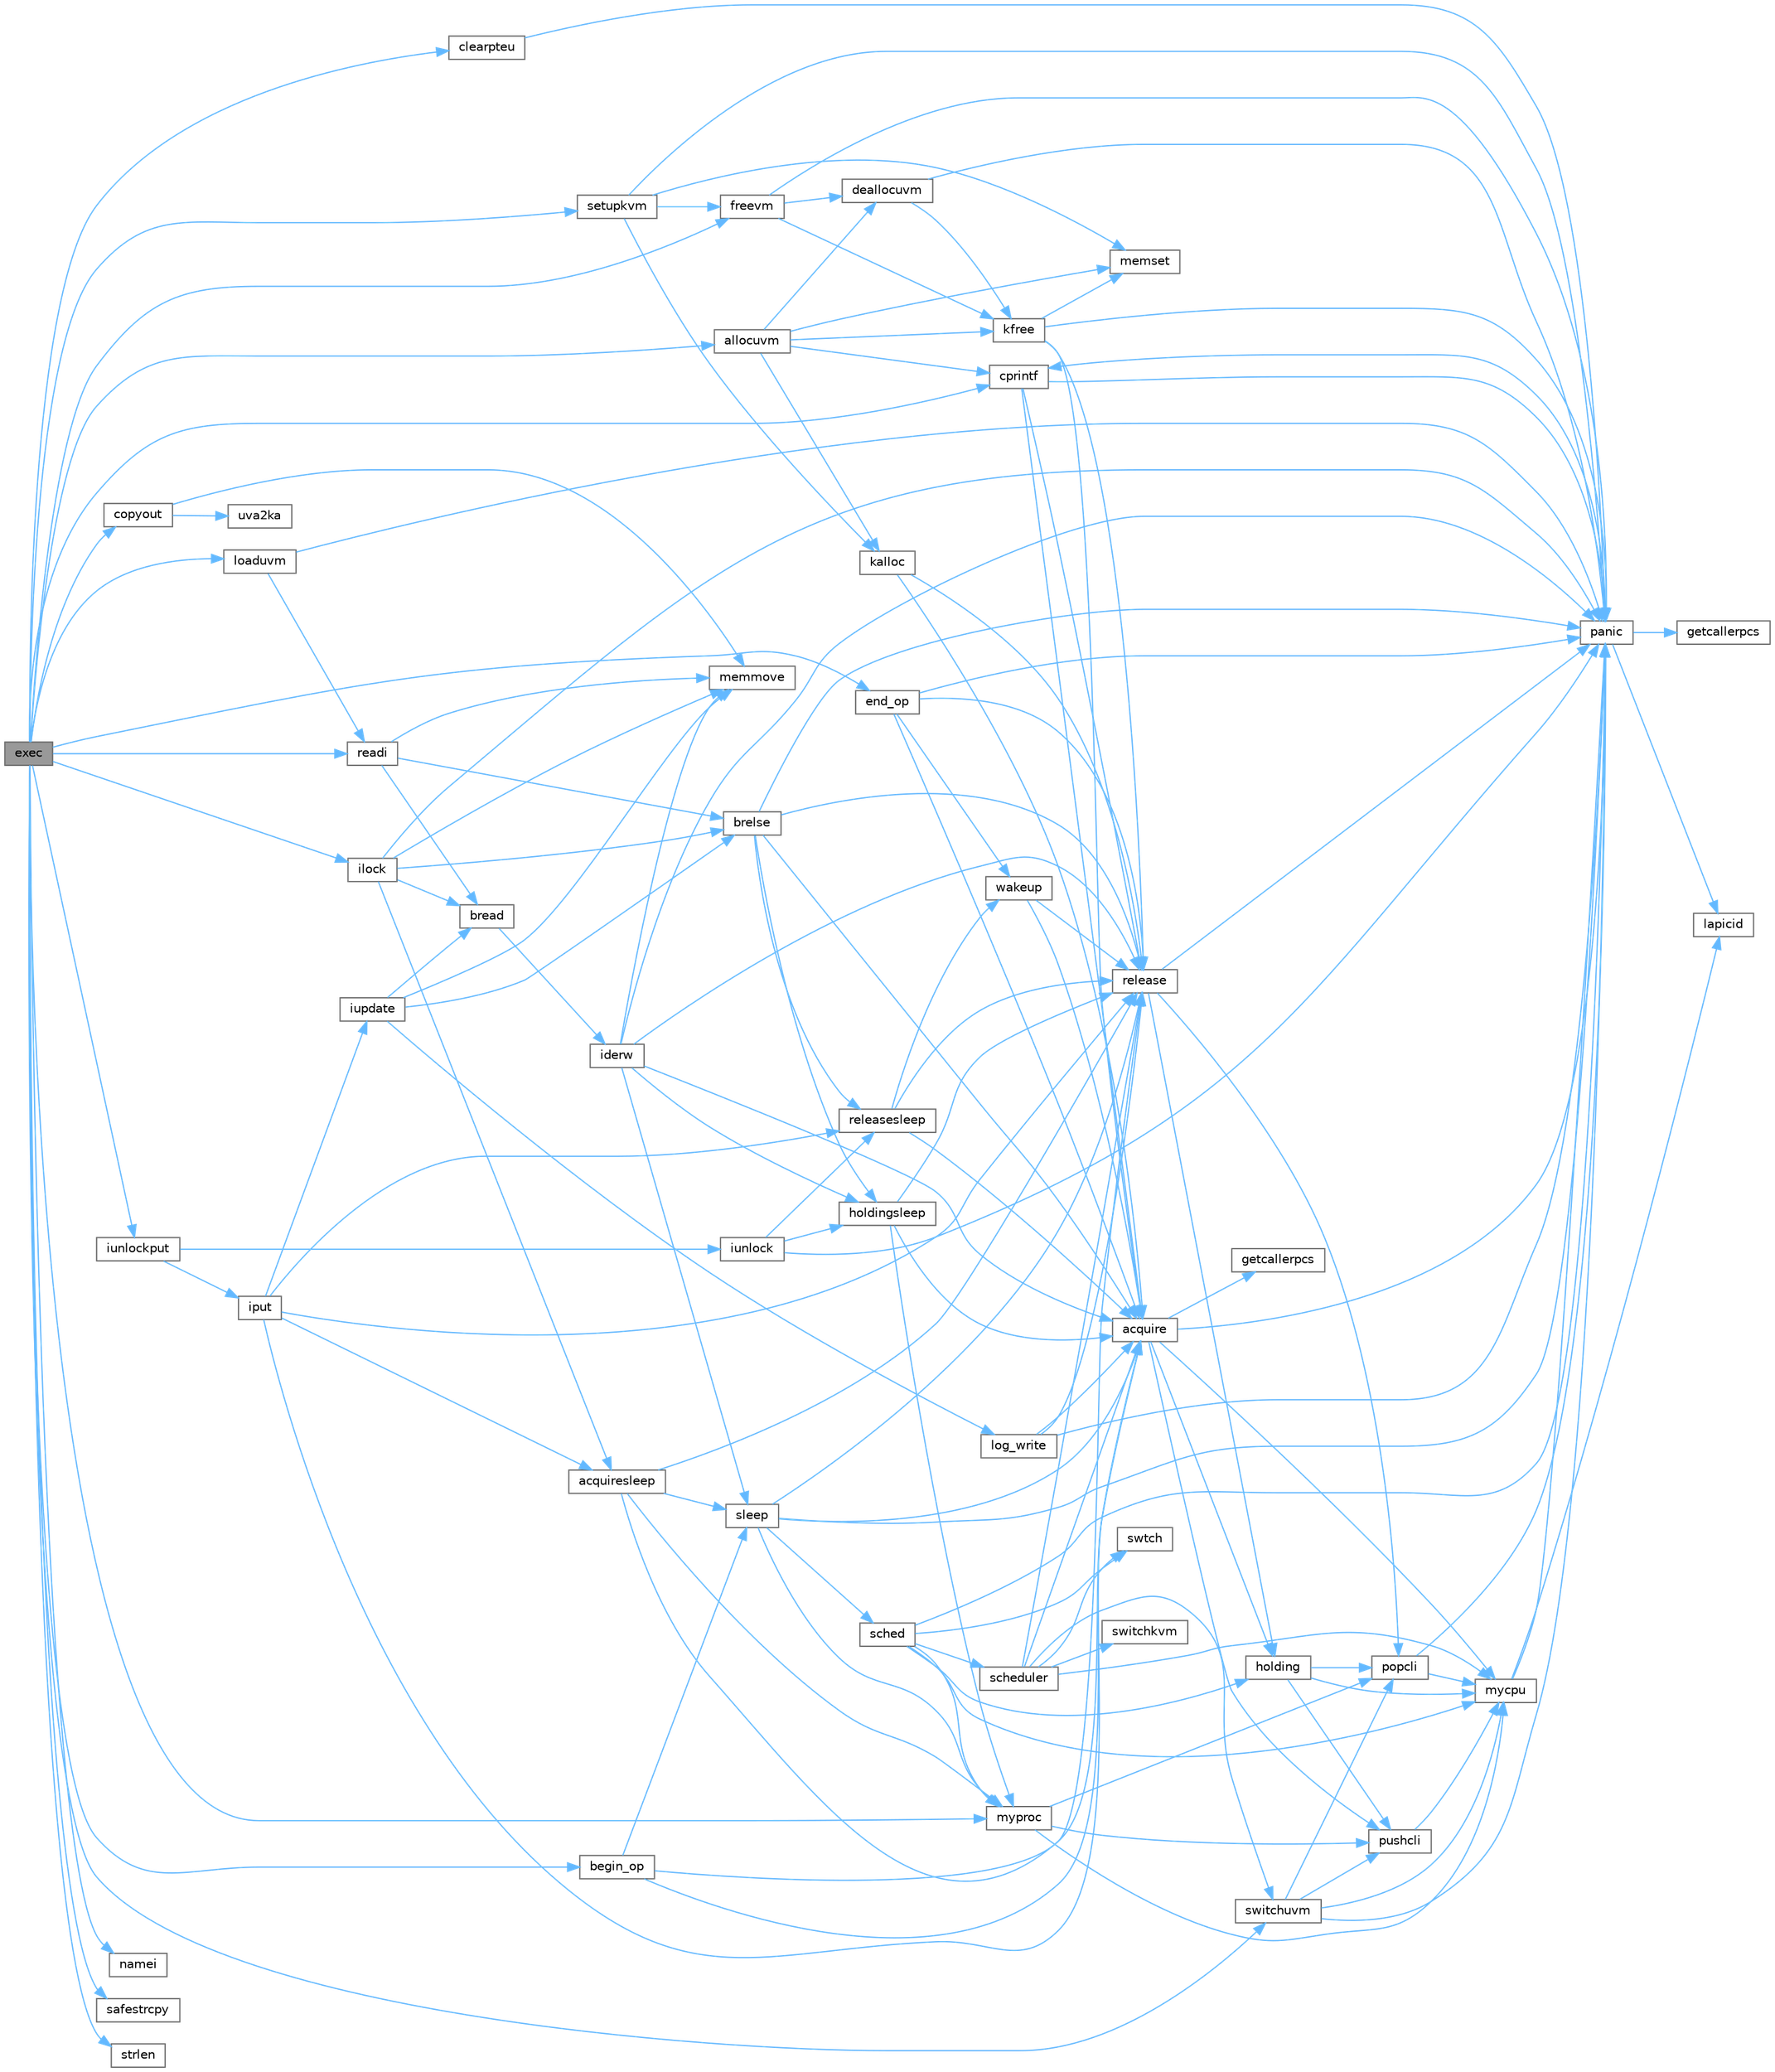 digraph "exec"
{
 // LATEX_PDF_SIZE
  bgcolor="transparent";
  edge [fontname=Helvetica,fontsize=10,labelfontname=Helvetica,labelfontsize=10];
  node [fontname=Helvetica,fontsize=10,shape=box,height=0.2,width=0.4];
  rankdir="LR";
  Node1 [id="Node000001",label="exec",height=0.2,width=0.4,color="gray40", fillcolor="grey60", style="filled", fontcolor="black",tooltip=" "];
  Node1 -> Node2 [id="edge1_Node000001_Node000002",color="steelblue1",style="solid",tooltip=" "];
  Node2 [id="Node000002",label="allocuvm",height=0.2,width=0.4,color="grey40", fillcolor="white", style="filled",URL="$de/de9/vm_8c.html#afea0f0a82a9f9c7aae26f90b5e0836c6",tooltip=" "];
  Node2 -> Node3 [id="edge2_Node000002_Node000003",color="steelblue1",style="solid",tooltip=" "];
  Node3 [id="Node000003",label="cprintf",height=0.2,width=0.4,color="grey40", fillcolor="white", style="filled",URL="$d0/d56/console_8c.html#a90f0742d846503e4ed1804f1df421ec6",tooltip=" "];
  Node3 -> Node4 [id="edge3_Node000003_Node000004",color="steelblue1",style="solid",tooltip=" "];
  Node4 [id="Node000004",label="acquire",height=0.2,width=0.4,color="grey40", fillcolor="white", style="filled",URL="$d3/d2d/spinlock_8c.html#aed377f16a085b00de3a4b32392adbdfb",tooltip=" "];
  Node4 -> Node5 [id="edge4_Node000004_Node000005",color="steelblue1",style="solid",tooltip=" "];
  Node5 [id="Node000005",label="getcallerpcs",height=0.2,width=0.4,color="grey40", fillcolor="white", style="filled",URL="$d3/d2d/spinlock_8c.html#a6ac35304ea80f01086b47edcc2328010",tooltip=" "];
  Node4 -> Node6 [id="edge5_Node000004_Node000006",color="steelblue1",style="solid",tooltip=" "];
  Node6 [id="Node000006",label="holding",height=0.2,width=0.4,color="grey40", fillcolor="white", style="filled",URL="$d3/d2d/spinlock_8c.html#aea48df3e5cfb903179ad3dc78ab502d9",tooltip=" "];
  Node6 -> Node7 [id="edge6_Node000006_Node000007",color="steelblue1",style="solid",tooltip=" "];
  Node7 [id="Node000007",label="mycpu",height=0.2,width=0.4,color="grey40", fillcolor="white", style="filled",URL="$d3/dda/proc_8c.html#ad427959ad025dabd8cd393b27ec39160",tooltip=" "];
  Node7 -> Node8 [id="edge7_Node000007_Node000008",color="steelblue1",style="solid",tooltip=" "];
  Node8 [id="Node000008",label="lapicid",height=0.2,width=0.4,color="grey40", fillcolor="white", style="filled",URL="$dc/df6/lapic_8c.html#a627f7996b64f99d885244a5102c85164",tooltip=" "];
  Node7 -> Node9 [id="edge8_Node000007_Node000009",color="steelblue1",style="solid",tooltip=" "];
  Node9 [id="Node000009",label="panic",height=0.2,width=0.4,color="grey40", fillcolor="white", style="filled",URL="$d0/d56/console_8c.html#a95c0aca5d6d7487933984f08b189917a",tooltip=" "];
  Node9 -> Node3 [id="edge9_Node000009_Node000003",color="steelblue1",style="solid",tooltip=" "];
  Node9 -> Node10 [id="edge10_Node000009_Node000010",color="steelblue1",style="solid",tooltip=" "];
  Node10 [id="Node000010",label="getcallerpcs",height=0.2,width=0.4,color="grey40", fillcolor="white", style="filled",URL="$d5/d64/defs_8h.html#a4105de9e2969515d6c6c795c4386f69f",tooltip=" "];
  Node9 -> Node8 [id="edge11_Node000009_Node000008",color="steelblue1",style="solid",tooltip=" "];
  Node6 -> Node11 [id="edge12_Node000006_Node000011",color="steelblue1",style="solid",tooltip=" "];
  Node11 [id="Node000011",label="popcli",height=0.2,width=0.4,color="grey40", fillcolor="white", style="filled",URL="$d3/d2d/spinlock_8c.html#ae3424f669269fef400ce29c3aeb43fdb",tooltip=" "];
  Node11 -> Node7 [id="edge13_Node000011_Node000007",color="steelblue1",style="solid",tooltip=" "];
  Node11 -> Node9 [id="edge14_Node000011_Node000009",color="steelblue1",style="solid",tooltip=" "];
  Node6 -> Node12 [id="edge15_Node000006_Node000012",color="steelblue1",style="solid",tooltip=" "];
  Node12 [id="Node000012",label="pushcli",height=0.2,width=0.4,color="grey40", fillcolor="white", style="filled",URL="$d3/d2d/spinlock_8c.html#a206b749d1b7768dadce61cbcde7e0f1c",tooltip=" "];
  Node12 -> Node7 [id="edge16_Node000012_Node000007",color="steelblue1",style="solid",tooltip=" "];
  Node4 -> Node7 [id="edge17_Node000004_Node000007",color="steelblue1",style="solid",tooltip=" "];
  Node4 -> Node9 [id="edge18_Node000004_Node000009",color="steelblue1",style="solid",tooltip=" "];
  Node4 -> Node12 [id="edge19_Node000004_Node000012",color="steelblue1",style="solid",tooltip=" "];
  Node3 -> Node9 [id="edge20_Node000003_Node000009",color="steelblue1",style="solid",tooltip=" "];
  Node3 -> Node13 [id="edge21_Node000003_Node000013",color="steelblue1",style="solid",tooltip=" "];
  Node13 [id="Node000013",label="release",height=0.2,width=0.4,color="grey40", fillcolor="white", style="filled",URL="$d3/d2d/spinlock_8c.html#a1cee376aa9a00e754bf5481cd5f3d97b",tooltip=" "];
  Node13 -> Node6 [id="edge22_Node000013_Node000006",color="steelblue1",style="solid",tooltip=" "];
  Node13 -> Node9 [id="edge23_Node000013_Node000009",color="steelblue1",style="solid",tooltip=" "];
  Node13 -> Node11 [id="edge24_Node000013_Node000011",color="steelblue1",style="solid",tooltip=" "];
  Node2 -> Node14 [id="edge25_Node000002_Node000014",color="steelblue1",style="solid",tooltip=" "];
  Node14 [id="Node000014",label="deallocuvm",height=0.2,width=0.4,color="grey40", fillcolor="white", style="filled",URL="$de/de9/vm_8c.html#a6d3019ea15a9bfdc5131ae97f3623c49",tooltip=" "];
  Node14 -> Node15 [id="edge26_Node000014_Node000015",color="steelblue1",style="solid",tooltip=" "];
  Node15 [id="Node000015",label="kfree",height=0.2,width=0.4,color="grey40", fillcolor="white", style="filled",URL="$d4/def/kalloc_8c.html#aced59ecf8411235f6dffc065236711a5",tooltip=" "];
  Node15 -> Node4 [id="edge27_Node000015_Node000004",color="steelblue1",style="solid",tooltip=" "];
  Node15 -> Node16 [id="edge28_Node000015_Node000016",color="steelblue1",style="solid",tooltip=" "];
  Node16 [id="Node000016",label="memset",height=0.2,width=0.4,color="grey40", fillcolor="white", style="filled",URL="$db/d8a/ulib_8c.html#aa9cdc2409c15ccd5ee3b2031576f4093",tooltip=" "];
  Node15 -> Node9 [id="edge29_Node000015_Node000009",color="steelblue1",style="solid",tooltip=" "];
  Node15 -> Node13 [id="edge30_Node000015_Node000013",color="steelblue1",style="solid",tooltip=" "];
  Node14 -> Node9 [id="edge31_Node000014_Node000009",color="steelblue1",style="solid",tooltip=" "];
  Node2 -> Node17 [id="edge32_Node000002_Node000017",color="steelblue1",style="solid",tooltip=" "];
  Node17 [id="Node000017",label="kalloc",height=0.2,width=0.4,color="grey40", fillcolor="white", style="filled",URL="$d4/def/kalloc_8c.html#a5e965f6365c721b5b23c12d16d45c3dc",tooltip=" "];
  Node17 -> Node4 [id="edge33_Node000017_Node000004",color="steelblue1",style="solid",tooltip=" "];
  Node17 -> Node13 [id="edge34_Node000017_Node000013",color="steelblue1",style="solid",tooltip=" "];
  Node2 -> Node15 [id="edge35_Node000002_Node000015",color="steelblue1",style="solid",tooltip=" "];
  Node2 -> Node16 [id="edge36_Node000002_Node000016",color="steelblue1",style="solid",tooltip=" "];
  Node1 -> Node18 [id="edge37_Node000001_Node000018",color="steelblue1",style="solid",tooltip=" "];
  Node18 [id="Node000018",label="begin_op",height=0.2,width=0.4,color="grey40", fillcolor="white", style="filled",URL="$d7/df8/log_8c.html#ac96aa31ffc0500e749c62c4d377c21c9",tooltip=" "];
  Node18 -> Node4 [id="edge38_Node000018_Node000004",color="steelblue1",style="solid",tooltip=" "];
  Node18 -> Node13 [id="edge39_Node000018_Node000013",color="steelblue1",style="solid",tooltip=" "];
  Node18 -> Node19 [id="edge40_Node000018_Node000019",color="steelblue1",style="solid",tooltip=" "];
  Node19 [id="Node000019",label="sleep",height=0.2,width=0.4,color="grey40", fillcolor="white", style="filled",URL="$d3/dda/proc_8c.html#ae70cc0370342e46f6db3bec367232457",tooltip=" "];
  Node19 -> Node4 [id="edge41_Node000019_Node000004",color="steelblue1",style="solid",tooltip=" "];
  Node19 -> Node20 [id="edge42_Node000019_Node000020",color="steelblue1",style="solid",tooltip=" "];
  Node20 [id="Node000020",label="myproc",height=0.2,width=0.4,color="grey40", fillcolor="white", style="filled",URL="$d3/dda/proc_8c.html#a41af0935f3989aae450cf8988cd9c3a9",tooltip=" "];
  Node20 -> Node7 [id="edge43_Node000020_Node000007",color="steelblue1",style="solid",tooltip=" "];
  Node20 -> Node11 [id="edge44_Node000020_Node000011",color="steelblue1",style="solid",tooltip=" "];
  Node20 -> Node12 [id="edge45_Node000020_Node000012",color="steelblue1",style="solid",tooltip=" "];
  Node19 -> Node9 [id="edge46_Node000019_Node000009",color="steelblue1",style="solid",tooltip=" "];
  Node19 -> Node13 [id="edge47_Node000019_Node000013",color="steelblue1",style="solid",tooltip=" "];
  Node19 -> Node21 [id="edge48_Node000019_Node000021",color="steelblue1",style="solid",tooltip=" "];
  Node21 [id="Node000021",label="sched",height=0.2,width=0.4,color="grey40", fillcolor="white", style="filled",URL="$d3/dda/proc_8c.html#ad788da91743c333b5bed7c4a0dd12365",tooltip=" "];
  Node21 -> Node6 [id="edge49_Node000021_Node000006",color="steelblue1",style="solid",tooltip=" "];
  Node21 -> Node7 [id="edge50_Node000021_Node000007",color="steelblue1",style="solid",tooltip=" "];
  Node21 -> Node20 [id="edge51_Node000021_Node000020",color="steelblue1",style="solid",tooltip=" "];
  Node21 -> Node9 [id="edge52_Node000021_Node000009",color="steelblue1",style="solid",tooltip=" "];
  Node21 -> Node22 [id="edge53_Node000021_Node000022",color="steelblue1",style="solid",tooltip=" "];
  Node22 [id="Node000022",label="scheduler",height=0.2,width=0.4,color="grey40", fillcolor="white", style="filled",URL="$d3/dda/proc_8c.html#a9fa00b0be5d3c4781048861e2506eb63",tooltip=" "];
  Node22 -> Node4 [id="edge54_Node000022_Node000004",color="steelblue1",style="solid",tooltip=" "];
  Node22 -> Node7 [id="edge55_Node000022_Node000007",color="steelblue1",style="solid",tooltip=" "];
  Node22 -> Node13 [id="edge56_Node000022_Node000013",color="steelblue1",style="solid",tooltip=" "];
  Node22 -> Node23 [id="edge57_Node000022_Node000023",color="steelblue1",style="solid",tooltip=" "];
  Node23 [id="Node000023",label="switchkvm",height=0.2,width=0.4,color="grey40", fillcolor="white", style="filled",URL="$de/de9/vm_8c.html#a02ca0670bc1fe12e38453082631ff360",tooltip=" "];
  Node22 -> Node24 [id="edge58_Node000022_Node000024",color="steelblue1",style="solid",tooltip=" "];
  Node24 [id="Node000024",label="switchuvm",height=0.2,width=0.4,color="grey40", fillcolor="white", style="filled",URL="$de/de9/vm_8c.html#a87c90f0ab2a1b11c2b55f4e483bb8493",tooltip=" "];
  Node24 -> Node7 [id="edge59_Node000024_Node000007",color="steelblue1",style="solid",tooltip=" "];
  Node24 -> Node9 [id="edge60_Node000024_Node000009",color="steelblue1",style="solid",tooltip=" "];
  Node24 -> Node11 [id="edge61_Node000024_Node000011",color="steelblue1",style="solid",tooltip=" "];
  Node24 -> Node12 [id="edge62_Node000024_Node000012",color="steelblue1",style="solid",tooltip=" "];
  Node22 -> Node25 [id="edge63_Node000022_Node000025",color="steelblue1",style="solid",tooltip=" "];
  Node25 [id="Node000025",label="swtch",height=0.2,width=0.4,color="grey40", fillcolor="white", style="filled",URL="$d5/d64/defs_8h.html#a1d9e7047d3dfb57809a2541d8387705e",tooltip=" "];
  Node21 -> Node25 [id="edge64_Node000021_Node000025",color="steelblue1",style="solid",tooltip=" "];
  Node1 -> Node26 [id="edge65_Node000001_Node000026",color="steelblue1",style="solid",tooltip=" "];
  Node26 [id="Node000026",label="clearpteu",height=0.2,width=0.4,color="grey40", fillcolor="white", style="filled",URL="$de/de9/vm_8c.html#a795e27a0cb916cfb41411ebbb9669ddf",tooltip=" "];
  Node26 -> Node9 [id="edge66_Node000026_Node000009",color="steelblue1",style="solid",tooltip=" "];
  Node1 -> Node27 [id="edge67_Node000001_Node000027",color="steelblue1",style="solid",tooltip=" "];
  Node27 [id="Node000027",label="copyout",height=0.2,width=0.4,color="grey40", fillcolor="white", style="filled",URL="$de/de9/vm_8c.html#a532bc3f3e39942c20a471a11cff1a582",tooltip=" "];
  Node27 -> Node28 [id="edge68_Node000027_Node000028",color="steelblue1",style="solid",tooltip=" "];
  Node28 [id="Node000028",label="memmove",height=0.2,width=0.4,color="grey40", fillcolor="white", style="filled",URL="$d1/db0/string_8c.html#a07f97e2ed1ce37955192d52de8f4911f",tooltip=" "];
  Node27 -> Node29 [id="edge69_Node000027_Node000029",color="steelblue1",style="solid",tooltip=" "];
  Node29 [id="Node000029",label="uva2ka",height=0.2,width=0.4,color="grey40", fillcolor="white", style="filled",URL="$de/de9/vm_8c.html#a3436a3bf222c074c4ed4d985f0c1ecef",tooltip=" "];
  Node1 -> Node3 [id="edge70_Node000001_Node000003",color="steelblue1",style="solid",tooltip=" "];
  Node1 -> Node30 [id="edge71_Node000001_Node000030",color="steelblue1",style="solid",tooltip=" "];
  Node30 [id="Node000030",label="end_op",height=0.2,width=0.4,color="grey40", fillcolor="white", style="filled",URL="$d7/df8/log_8c.html#ac0f12be0ca0de555e60b27b06a57a65b",tooltip=" "];
  Node30 -> Node4 [id="edge72_Node000030_Node000004",color="steelblue1",style="solid",tooltip=" "];
  Node30 -> Node9 [id="edge73_Node000030_Node000009",color="steelblue1",style="solid",tooltip=" "];
  Node30 -> Node13 [id="edge74_Node000030_Node000013",color="steelblue1",style="solid",tooltip=" "];
  Node30 -> Node31 [id="edge75_Node000030_Node000031",color="steelblue1",style="solid",tooltip=" "];
  Node31 [id="Node000031",label="wakeup",height=0.2,width=0.4,color="grey40", fillcolor="white", style="filled",URL="$d3/dda/proc_8c.html#a4a34d9f03e436cfa09b88f735f6ee952",tooltip=" "];
  Node31 -> Node4 [id="edge76_Node000031_Node000004",color="steelblue1",style="solid",tooltip=" "];
  Node31 -> Node13 [id="edge77_Node000031_Node000013",color="steelblue1",style="solid",tooltip=" "];
  Node1 -> Node32 [id="edge78_Node000001_Node000032",color="steelblue1",style="solid",tooltip=" "];
  Node32 [id="Node000032",label="freevm",height=0.2,width=0.4,color="grey40", fillcolor="white", style="filled",URL="$de/de9/vm_8c.html#aa883924e2f068c520b695cdc168e1603",tooltip=" "];
  Node32 -> Node14 [id="edge79_Node000032_Node000014",color="steelblue1",style="solid",tooltip=" "];
  Node32 -> Node15 [id="edge80_Node000032_Node000015",color="steelblue1",style="solid",tooltip=" "];
  Node32 -> Node9 [id="edge81_Node000032_Node000009",color="steelblue1",style="solid",tooltip=" "];
  Node1 -> Node33 [id="edge82_Node000001_Node000033",color="steelblue1",style="solid",tooltip=" "];
  Node33 [id="Node000033",label="ilock",height=0.2,width=0.4,color="grey40", fillcolor="white", style="filled",URL="$d2/d5a/fs_8c.html#aed28187406d84a3aa71f10c6235a03ec",tooltip=" "];
  Node33 -> Node34 [id="edge83_Node000033_Node000034",color="steelblue1",style="solid",tooltip=" "];
  Node34 [id="Node000034",label="acquiresleep",height=0.2,width=0.4,color="grey40", fillcolor="white", style="filled",URL="$d8/dd1/sleeplock_8c.html#aaad2d7a86d4859982dd9a132f5128ff2",tooltip=" "];
  Node34 -> Node4 [id="edge84_Node000034_Node000004",color="steelblue1",style="solid",tooltip=" "];
  Node34 -> Node20 [id="edge85_Node000034_Node000020",color="steelblue1",style="solid",tooltip=" "];
  Node34 -> Node13 [id="edge86_Node000034_Node000013",color="steelblue1",style="solid",tooltip=" "];
  Node34 -> Node19 [id="edge87_Node000034_Node000019",color="steelblue1",style="solid",tooltip=" "];
  Node33 -> Node35 [id="edge88_Node000033_Node000035",color="steelblue1",style="solid",tooltip=" "];
  Node35 [id="Node000035",label="bread",height=0.2,width=0.4,color="grey40", fillcolor="white", style="filled",URL="$dc/de6/bio_8c.html#a30b8d2ef2300ed8e3d879a428fe39898",tooltip=" "];
  Node35 -> Node36 [id="edge89_Node000035_Node000036",color="steelblue1",style="solid",tooltip=" "];
  Node36 [id="Node000036",label="iderw",height=0.2,width=0.4,color="grey40", fillcolor="white", style="filled",URL="$da/d9b/memide_8c.html#a7f36b008f02088c86f76e98e05b55af5",tooltip=" "];
  Node36 -> Node4 [id="edge90_Node000036_Node000004",color="steelblue1",style="solid",tooltip=" "];
  Node36 -> Node37 [id="edge91_Node000036_Node000037",color="steelblue1",style="solid",tooltip=" "];
  Node37 [id="Node000037",label="holdingsleep",height=0.2,width=0.4,color="grey40", fillcolor="white", style="filled",URL="$d8/dd1/sleeplock_8c.html#a6fdbe54cbecd8fc67d74793b27adcf05",tooltip=" "];
  Node37 -> Node4 [id="edge92_Node000037_Node000004",color="steelblue1",style="solid",tooltip=" "];
  Node37 -> Node20 [id="edge93_Node000037_Node000020",color="steelblue1",style="solid",tooltip=" "];
  Node37 -> Node13 [id="edge94_Node000037_Node000013",color="steelblue1",style="solid",tooltip=" "];
  Node36 -> Node28 [id="edge95_Node000036_Node000028",color="steelblue1",style="solid",tooltip=" "];
  Node36 -> Node9 [id="edge96_Node000036_Node000009",color="steelblue1",style="solid",tooltip=" "];
  Node36 -> Node13 [id="edge97_Node000036_Node000013",color="steelblue1",style="solid",tooltip=" "];
  Node36 -> Node19 [id="edge98_Node000036_Node000019",color="steelblue1",style="solid",tooltip=" "];
  Node33 -> Node38 [id="edge99_Node000033_Node000038",color="steelblue1",style="solid",tooltip=" "];
  Node38 [id="Node000038",label="brelse",height=0.2,width=0.4,color="grey40", fillcolor="white", style="filled",URL="$dc/de6/bio_8c.html#ab5335aeb503731104314321a78a6d727",tooltip=" "];
  Node38 -> Node4 [id="edge100_Node000038_Node000004",color="steelblue1",style="solid",tooltip=" "];
  Node38 -> Node37 [id="edge101_Node000038_Node000037",color="steelblue1",style="solid",tooltip=" "];
  Node38 -> Node9 [id="edge102_Node000038_Node000009",color="steelblue1",style="solid",tooltip=" "];
  Node38 -> Node13 [id="edge103_Node000038_Node000013",color="steelblue1",style="solid",tooltip=" "];
  Node38 -> Node39 [id="edge104_Node000038_Node000039",color="steelblue1",style="solid",tooltip=" "];
  Node39 [id="Node000039",label="releasesleep",height=0.2,width=0.4,color="grey40", fillcolor="white", style="filled",URL="$d8/dd1/sleeplock_8c.html#aa997067c2c9bfef15af6fa0a10c20f4a",tooltip=" "];
  Node39 -> Node4 [id="edge105_Node000039_Node000004",color="steelblue1",style="solid",tooltip=" "];
  Node39 -> Node13 [id="edge106_Node000039_Node000013",color="steelblue1",style="solid",tooltip=" "];
  Node39 -> Node31 [id="edge107_Node000039_Node000031",color="steelblue1",style="solid",tooltip=" "];
  Node33 -> Node28 [id="edge108_Node000033_Node000028",color="steelblue1",style="solid",tooltip=" "];
  Node33 -> Node9 [id="edge109_Node000033_Node000009",color="steelblue1",style="solid",tooltip=" "];
  Node1 -> Node40 [id="edge110_Node000001_Node000040",color="steelblue1",style="solid",tooltip=" "];
  Node40 [id="Node000040",label="iunlockput",height=0.2,width=0.4,color="grey40", fillcolor="white", style="filled",URL="$d2/d5a/fs_8c.html#a207b3008bae35596c55ec7c4fc6875eb",tooltip=" "];
  Node40 -> Node41 [id="edge111_Node000040_Node000041",color="steelblue1",style="solid",tooltip=" "];
  Node41 [id="Node000041",label="iput",height=0.2,width=0.4,color="grey40", fillcolor="white", style="filled",URL="$d2/d5a/fs_8c.html#ab3c447f135c68e4c3c1f8d5866f6e77b",tooltip=" "];
  Node41 -> Node4 [id="edge112_Node000041_Node000004",color="steelblue1",style="solid",tooltip=" "];
  Node41 -> Node34 [id="edge113_Node000041_Node000034",color="steelblue1",style="solid",tooltip=" "];
  Node41 -> Node42 [id="edge114_Node000041_Node000042",color="steelblue1",style="solid",tooltip=" "];
  Node42 [id="Node000042",label="iupdate",height=0.2,width=0.4,color="grey40", fillcolor="white", style="filled",URL="$d2/d5a/fs_8c.html#a7220afa8e5f4bea540eb95879ea7df6e",tooltip=" "];
  Node42 -> Node35 [id="edge115_Node000042_Node000035",color="steelblue1",style="solid",tooltip=" "];
  Node42 -> Node38 [id="edge116_Node000042_Node000038",color="steelblue1",style="solid",tooltip=" "];
  Node42 -> Node43 [id="edge117_Node000042_Node000043",color="steelblue1",style="solid",tooltip=" "];
  Node43 [id="Node000043",label="log_write",height=0.2,width=0.4,color="grey40", fillcolor="white", style="filled",URL="$d7/df8/log_8c.html#a7eacb0fbebe5ce4c7d3ddea15908b13d",tooltip=" "];
  Node43 -> Node4 [id="edge118_Node000043_Node000004",color="steelblue1",style="solid",tooltip=" "];
  Node43 -> Node9 [id="edge119_Node000043_Node000009",color="steelblue1",style="solid",tooltip=" "];
  Node43 -> Node13 [id="edge120_Node000043_Node000013",color="steelblue1",style="solid",tooltip=" "];
  Node42 -> Node28 [id="edge121_Node000042_Node000028",color="steelblue1",style="solid",tooltip=" "];
  Node41 -> Node13 [id="edge122_Node000041_Node000013",color="steelblue1",style="solid",tooltip=" "];
  Node41 -> Node39 [id="edge123_Node000041_Node000039",color="steelblue1",style="solid",tooltip=" "];
  Node40 -> Node44 [id="edge124_Node000040_Node000044",color="steelblue1",style="solid",tooltip=" "];
  Node44 [id="Node000044",label="iunlock",height=0.2,width=0.4,color="grey40", fillcolor="white", style="filled",URL="$d2/d5a/fs_8c.html#ae4e29916219b9293b37f9c34220694fe",tooltip=" "];
  Node44 -> Node37 [id="edge125_Node000044_Node000037",color="steelblue1",style="solid",tooltip=" "];
  Node44 -> Node9 [id="edge126_Node000044_Node000009",color="steelblue1",style="solid",tooltip=" "];
  Node44 -> Node39 [id="edge127_Node000044_Node000039",color="steelblue1",style="solid",tooltip=" "];
  Node1 -> Node45 [id="edge128_Node000001_Node000045",color="steelblue1",style="solid",tooltip=" "];
  Node45 [id="Node000045",label="loaduvm",height=0.2,width=0.4,color="grey40", fillcolor="white", style="filled",URL="$de/de9/vm_8c.html#a201acc8337a2893268b61ea5a1ee0d53",tooltip=" "];
  Node45 -> Node9 [id="edge129_Node000045_Node000009",color="steelblue1",style="solid",tooltip=" "];
  Node45 -> Node46 [id="edge130_Node000045_Node000046",color="steelblue1",style="solid",tooltip=" "];
  Node46 [id="Node000046",label="readi",height=0.2,width=0.4,color="grey40", fillcolor="white", style="filled",URL="$d2/d5a/fs_8c.html#a3aba1fa9f6789d09356aec5b96d91fa8",tooltip=" "];
  Node46 -> Node35 [id="edge131_Node000046_Node000035",color="steelblue1",style="solid",tooltip=" "];
  Node46 -> Node38 [id="edge132_Node000046_Node000038",color="steelblue1",style="solid",tooltip=" "];
  Node46 -> Node28 [id="edge133_Node000046_Node000028",color="steelblue1",style="solid",tooltip=" "];
  Node1 -> Node20 [id="edge134_Node000001_Node000020",color="steelblue1",style="solid",tooltip=" "];
  Node1 -> Node47 [id="edge135_Node000001_Node000047",color="steelblue1",style="solid",tooltip=" "];
  Node47 [id="Node000047",label="namei",height=0.2,width=0.4,color="grey40", fillcolor="white", style="filled",URL="$d2/d5a/fs_8c.html#a35c52ecf358097c17dcbbd5594acb41a",tooltip=" "];
  Node1 -> Node46 [id="edge136_Node000001_Node000046",color="steelblue1",style="solid",tooltip=" "];
  Node1 -> Node48 [id="edge137_Node000001_Node000048",color="steelblue1",style="solid",tooltip=" "];
  Node48 [id="Node000048",label="safestrcpy",height=0.2,width=0.4,color="grey40", fillcolor="white", style="filled",URL="$d1/db0/string_8c.html#aca73516e4b2fdb2663e0d26f855ac3ca",tooltip=" "];
  Node1 -> Node49 [id="edge138_Node000001_Node000049",color="steelblue1",style="solid",tooltip=" "];
  Node49 [id="Node000049",label="setupkvm",height=0.2,width=0.4,color="grey40", fillcolor="white", style="filled",URL="$de/de9/vm_8c.html#a1c8a7a02e9391b5cf0984388216695c0",tooltip=" "];
  Node49 -> Node32 [id="edge139_Node000049_Node000032",color="steelblue1",style="solid",tooltip=" "];
  Node49 -> Node17 [id="edge140_Node000049_Node000017",color="steelblue1",style="solid",tooltip=" "];
  Node49 -> Node16 [id="edge141_Node000049_Node000016",color="steelblue1",style="solid",tooltip=" "];
  Node49 -> Node9 [id="edge142_Node000049_Node000009",color="steelblue1",style="solid",tooltip=" "];
  Node1 -> Node50 [id="edge143_Node000001_Node000050",color="steelblue1",style="solid",tooltip=" "];
  Node50 [id="Node000050",label="strlen",height=0.2,width=0.4,color="grey40", fillcolor="white", style="filled",URL="$db/d8a/ulib_8c.html#a59b5e6e6105ef0e97aed266ec6fdfe60",tooltip=" "];
  Node1 -> Node24 [id="edge144_Node000001_Node000024",color="steelblue1",style="solid",tooltip=" "];
}
